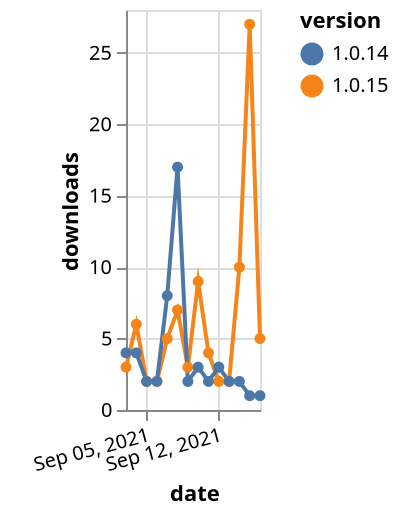 {"$schema": "https://vega.github.io/schema/vega-lite/v5.json", "description": "A simple bar chart with embedded data.", "data": {"values": [{"date": "2021-09-03", "total": 831, "delta": 3, "version": "1.0.15"}, {"date": "2021-09-04", "total": 837, "delta": 6, "version": "1.0.15"}, {"date": "2021-09-05", "total": 839, "delta": 2, "version": "1.0.15"}, {"date": "2021-09-06", "total": 841, "delta": 2, "version": "1.0.15"}, {"date": "2021-09-07", "total": 846, "delta": 5, "version": "1.0.15"}, {"date": "2021-09-08", "total": 853, "delta": 7, "version": "1.0.15"}, {"date": "2021-09-09", "total": 856, "delta": 3, "version": "1.0.15"}, {"date": "2021-09-10", "total": 865, "delta": 9, "version": "1.0.15"}, {"date": "2021-09-11", "total": 869, "delta": 4, "version": "1.0.15"}, {"date": "2021-09-12", "total": 871, "delta": 2, "version": "1.0.15"}, {"date": "2021-09-13", "total": 873, "delta": 2, "version": "1.0.15"}, {"date": "2021-09-14", "total": 883, "delta": 10, "version": "1.0.15"}, {"date": "2021-09-15", "total": 910, "delta": 27, "version": "1.0.15"}, {"date": "2021-09-16", "total": 915, "delta": 5, "version": "1.0.15"}, {"date": "2021-09-03", "total": 20135, "delta": 4, "version": "1.0.14"}, {"date": "2021-09-04", "total": 20139, "delta": 4, "version": "1.0.14"}, {"date": "2021-09-05", "total": 20141, "delta": 2, "version": "1.0.14"}, {"date": "2021-09-06", "total": 20143, "delta": 2, "version": "1.0.14"}, {"date": "2021-09-07", "total": 20151, "delta": 8, "version": "1.0.14"}, {"date": "2021-09-08", "total": 20168, "delta": 17, "version": "1.0.14"}, {"date": "2021-09-09", "total": 20170, "delta": 2, "version": "1.0.14"}, {"date": "2021-09-10", "total": 20173, "delta": 3, "version": "1.0.14"}, {"date": "2021-09-11", "total": 20175, "delta": 2, "version": "1.0.14"}, {"date": "2021-09-12", "total": 20178, "delta": 3, "version": "1.0.14"}, {"date": "2021-09-13", "total": 20180, "delta": 2, "version": "1.0.14"}, {"date": "2021-09-14", "total": 20182, "delta": 2, "version": "1.0.14"}, {"date": "2021-09-15", "total": 20183, "delta": 1, "version": "1.0.14"}, {"date": "2021-09-16", "total": 20184, "delta": 1, "version": "1.0.14"}]}, "width": "container", "mark": {"type": "line", "point": {"filled": true}}, "encoding": {"x": {"field": "date", "type": "temporal", "timeUnit": "yearmonthdate", "title": "date", "axis": {"labelAngle": -15}}, "y": {"field": "delta", "type": "quantitative", "title": "downloads"}, "color": {"field": "version", "type": "nominal"}, "tooltip": {"field": "delta"}}}